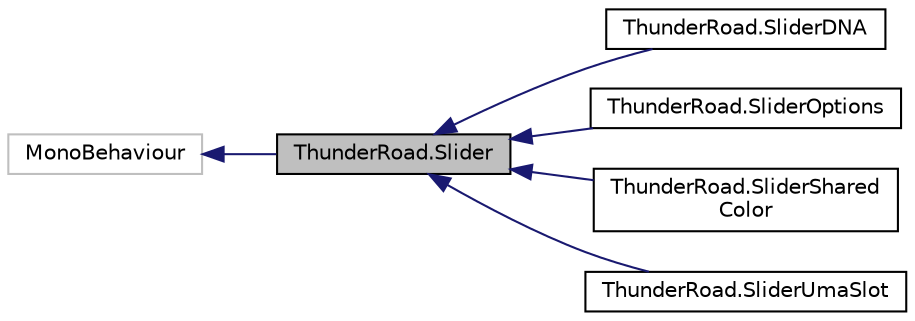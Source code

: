 digraph "ThunderRoad.Slider"
{
 // LATEX_PDF_SIZE
  edge [fontname="Helvetica",fontsize="10",labelfontname="Helvetica",labelfontsize="10"];
  node [fontname="Helvetica",fontsize="10",shape=record];
  rankdir="LR";
  Node1 [label="ThunderRoad.Slider",height=0.2,width=0.4,color="black", fillcolor="grey75", style="filled", fontcolor="black",tooltip="Class Slider. Implements the UnityEngine.MonoBehaviour"];
  Node2 -> Node1 [dir="back",color="midnightblue",fontsize="10",style="solid",fontname="Helvetica"];
  Node2 [label="MonoBehaviour",height=0.2,width=0.4,color="grey75", fillcolor="white", style="filled",tooltip=" "];
  Node1 -> Node3 [dir="back",color="midnightblue",fontsize="10",style="solid",fontname="Helvetica"];
  Node3 [label="ThunderRoad.SliderDNA",height=0.2,width=0.4,color="black", fillcolor="white", style="filled",URL="$class_thunder_road_1_1_slider_d_n_a.html",tooltip="Class SliderDNA. Implements the ThunderRoad.Slider"];
  Node1 -> Node4 [dir="back",color="midnightblue",fontsize="10",style="solid",fontname="Helvetica"];
  Node4 [label="ThunderRoad.SliderOptions",height=0.2,width=0.4,color="black", fillcolor="white", style="filled",URL="$class_thunder_road_1_1_slider_options.html",tooltip="Class SliderOptions. Implements the ThunderRoad.Slider"];
  Node1 -> Node5 [dir="back",color="midnightblue",fontsize="10",style="solid",fontname="Helvetica"];
  Node5 [label="ThunderRoad.SliderShared\lColor",height=0.2,width=0.4,color="black", fillcolor="white", style="filled",URL="$class_thunder_road_1_1_slider_shared_color.html",tooltip="Class SliderSharedColor. Implements the ThunderRoad.Slider"];
  Node1 -> Node6 [dir="back",color="midnightblue",fontsize="10",style="solid",fontname="Helvetica"];
  Node6 [label="ThunderRoad.SliderUmaSlot",height=0.2,width=0.4,color="black", fillcolor="white", style="filled",URL="$class_thunder_road_1_1_slider_uma_slot.html",tooltip="Class SliderUmaSlot. Implements the ThunderRoad.Slider"];
}
